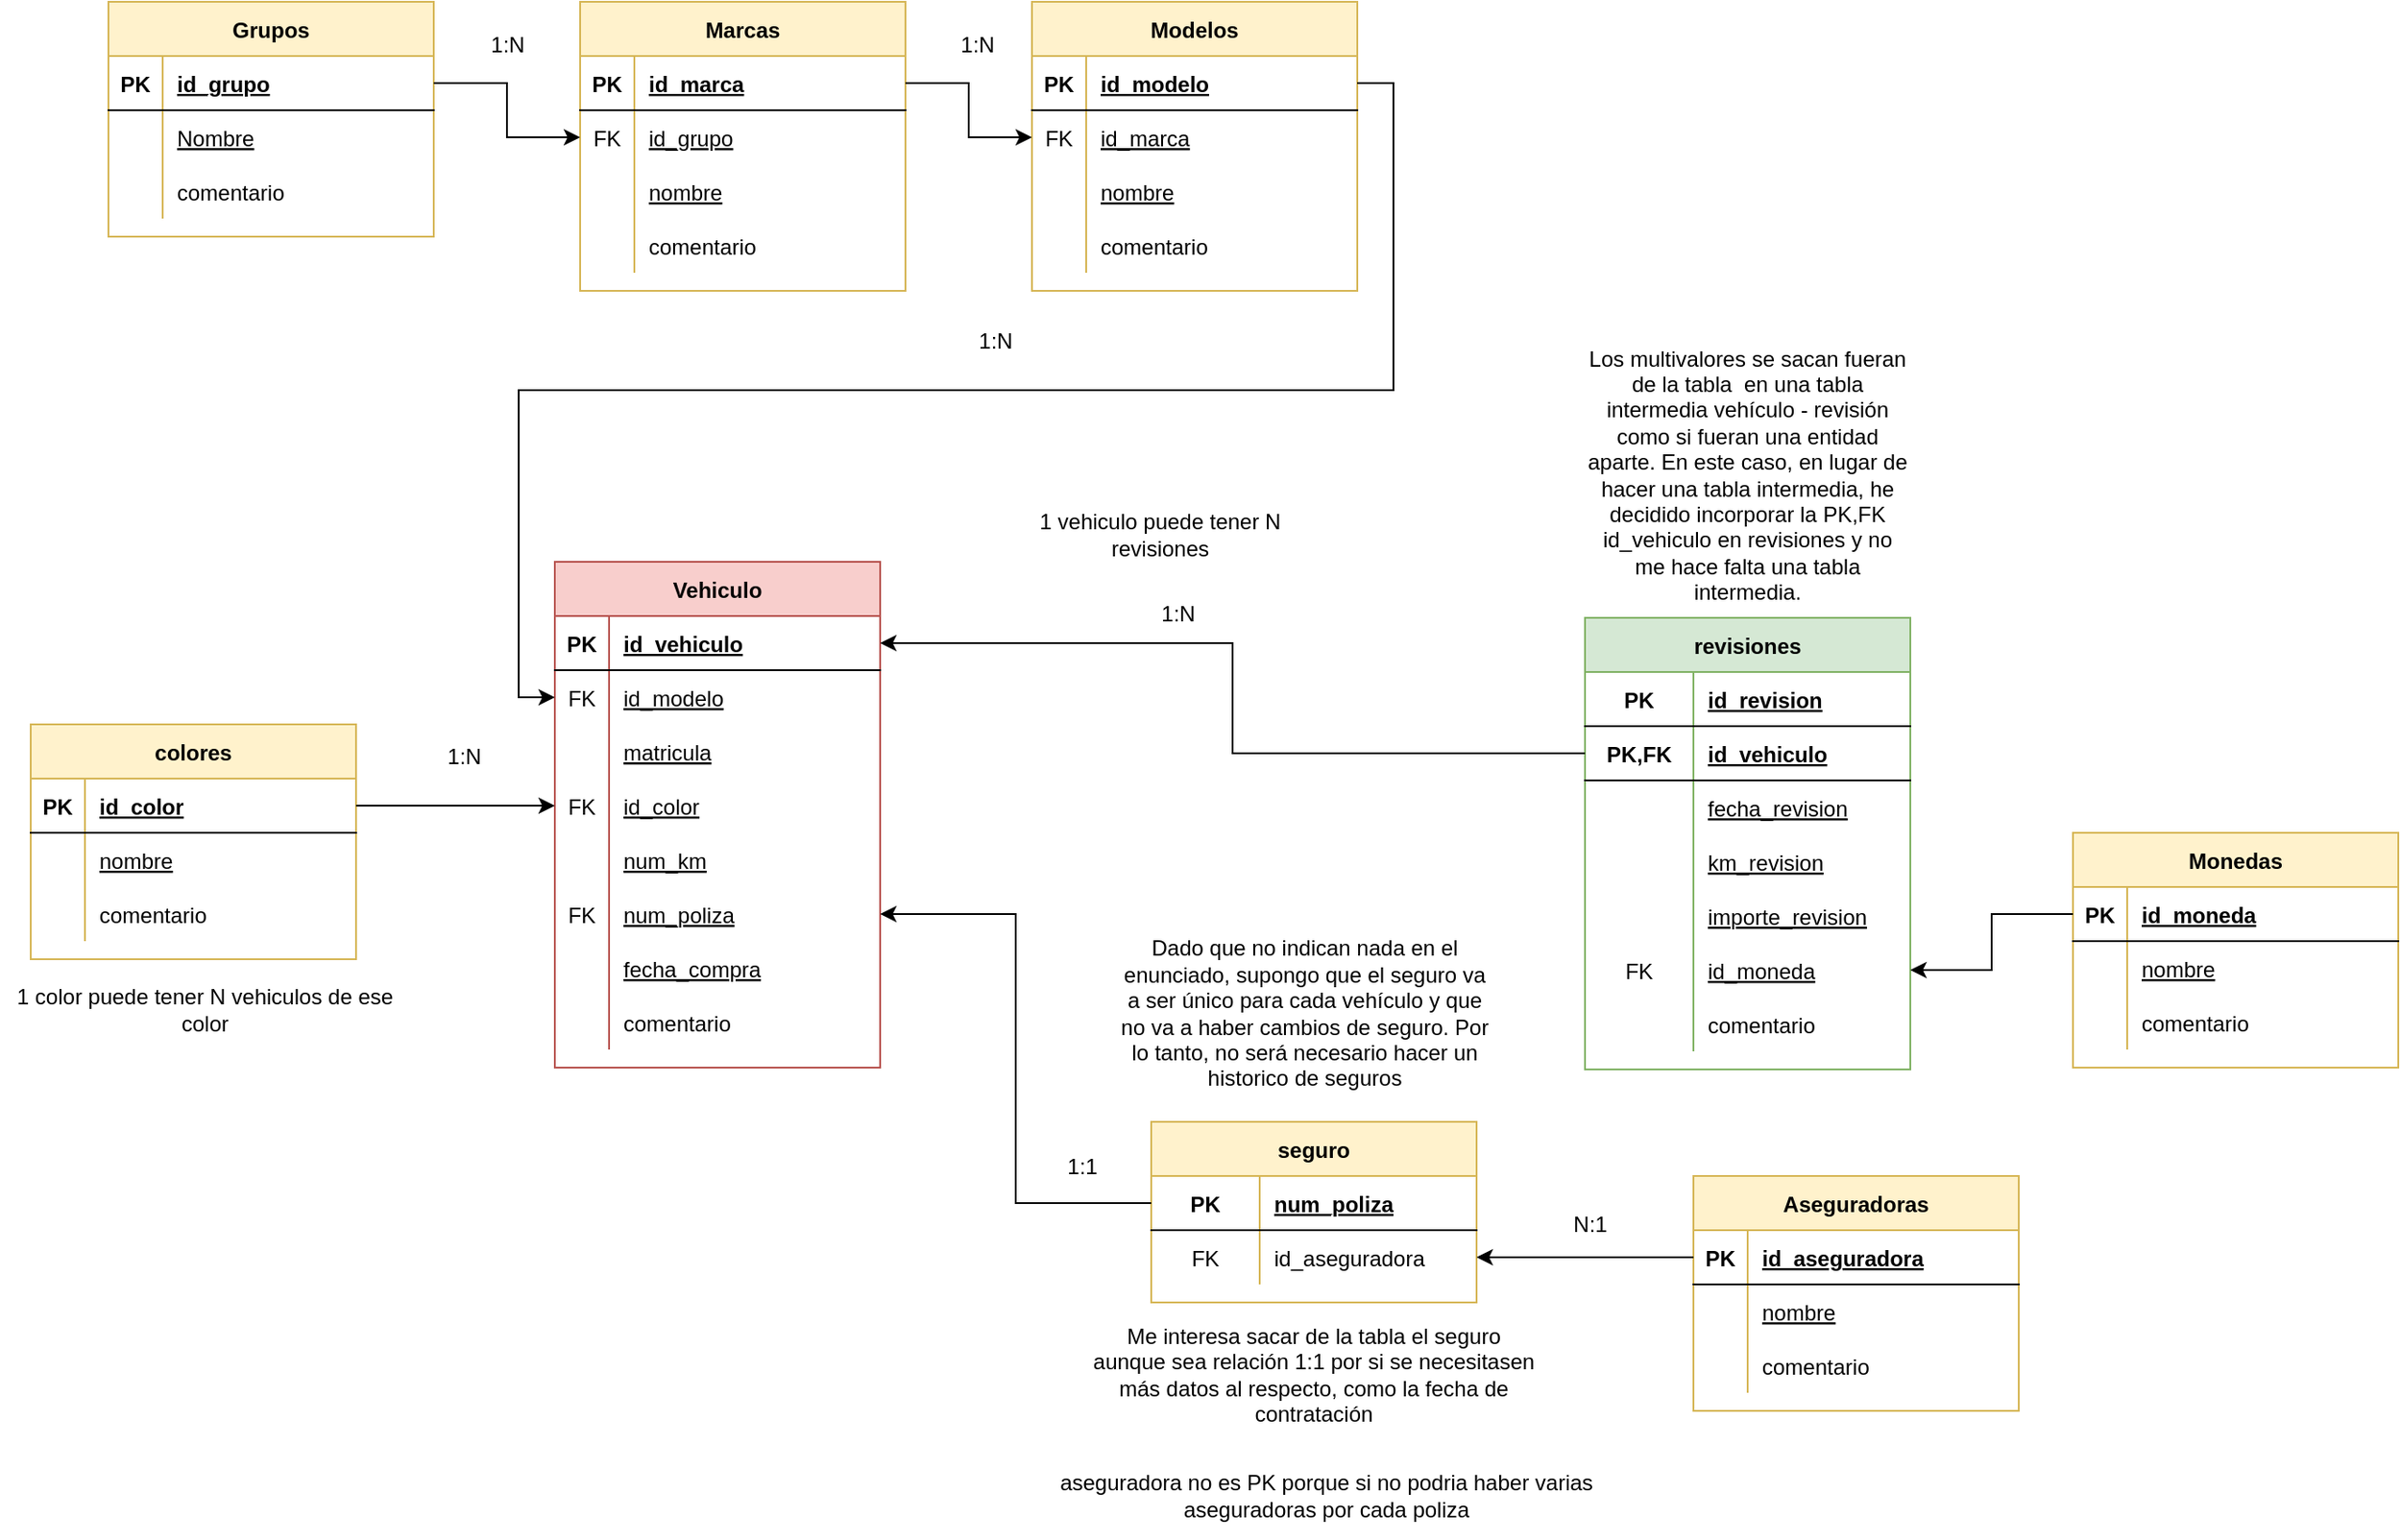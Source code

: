 <mxfile version="20.2.3" type="device"><diagram name="DIAGRAMA E-R" id="2YsVIFqZwtXtBG5p3J0x"><mxGraphModel dx="1673" dy="1018" grid="1" gridSize="10" guides="1" tooltips="1" connect="1" arrows="1" fold="1" page="1" pageScale="1" pageWidth="827" pageHeight="1169" math="0" shadow="0"><root><mxCell id="55W1vBmJ3OFWsyUD33vJ-0"/><mxCell id="55W1vBmJ3OFWsyUD33vJ-1" parent="55W1vBmJ3OFWsyUD33vJ-0"/><mxCell id="55W1vBmJ3OFWsyUD33vJ-2" value="Grupos" style="shape=table;startSize=30;container=1;collapsible=1;childLayout=tableLayout;fixedRows=1;rowLines=0;fontStyle=1;align=center;resizeLast=1;fillColor=#fff2cc;strokeColor=#d6b656;" parent="55W1vBmJ3OFWsyUD33vJ-1" vertex="1"><mxGeometry x="353" y="30" width="180" height="130" as="geometry"/></mxCell><mxCell id="55W1vBmJ3OFWsyUD33vJ-3" value="" style="shape=tableRow;horizontal=0;startSize=0;swimlaneHead=0;swimlaneBody=0;fillColor=none;collapsible=0;dropTarget=0;points=[[0,0.5],[1,0.5]];portConstraint=eastwest;top=0;left=0;right=0;bottom=1;" parent="55W1vBmJ3OFWsyUD33vJ-2" vertex="1"><mxGeometry y="30" width="180" height="30" as="geometry"/></mxCell><mxCell id="55W1vBmJ3OFWsyUD33vJ-4" value="PK" style="shape=partialRectangle;connectable=0;fillColor=none;top=0;left=0;bottom=0;right=0;fontStyle=1;overflow=hidden;" parent="55W1vBmJ3OFWsyUD33vJ-3" vertex="1"><mxGeometry width="30" height="30" as="geometry"><mxRectangle width="30" height="30" as="alternateBounds"/></mxGeometry></mxCell><mxCell id="55W1vBmJ3OFWsyUD33vJ-5" value="id_grupo" style="shape=partialRectangle;connectable=0;fillColor=none;top=0;left=0;bottom=0;right=0;align=left;spacingLeft=6;fontStyle=5;overflow=hidden;" parent="55W1vBmJ3OFWsyUD33vJ-3" vertex="1"><mxGeometry x="30" width="150" height="30" as="geometry"><mxRectangle width="150" height="30" as="alternateBounds"/></mxGeometry></mxCell><mxCell id="55W1vBmJ3OFWsyUD33vJ-6" value="" style="shape=tableRow;horizontal=0;startSize=0;swimlaneHead=0;swimlaneBody=0;fillColor=none;collapsible=0;dropTarget=0;points=[[0,0.5],[1,0.5]];portConstraint=eastwest;top=0;left=0;right=0;bottom=0;" parent="55W1vBmJ3OFWsyUD33vJ-2" vertex="1"><mxGeometry y="60" width="180" height="30" as="geometry"/></mxCell><mxCell id="55W1vBmJ3OFWsyUD33vJ-7" value="" style="shape=partialRectangle;connectable=0;fillColor=none;top=0;left=0;bottom=0;right=0;editable=1;overflow=hidden;" parent="55W1vBmJ3OFWsyUD33vJ-6" vertex="1"><mxGeometry width="30" height="30" as="geometry"><mxRectangle width="30" height="30" as="alternateBounds"/></mxGeometry></mxCell><mxCell id="55W1vBmJ3OFWsyUD33vJ-8" value="Nombre" style="shape=partialRectangle;connectable=0;fillColor=none;top=0;left=0;bottom=0;right=0;align=left;spacingLeft=6;overflow=hidden;fontStyle=4" parent="55W1vBmJ3OFWsyUD33vJ-6" vertex="1"><mxGeometry x="30" width="150" height="30" as="geometry"><mxRectangle width="150" height="30" as="alternateBounds"/></mxGeometry></mxCell><mxCell id="55W1vBmJ3OFWsyUD33vJ-9" value="" style="shape=tableRow;horizontal=0;startSize=0;swimlaneHead=0;swimlaneBody=0;fillColor=none;collapsible=0;dropTarget=0;points=[[0,0.5],[1,0.5]];portConstraint=eastwest;top=0;left=0;right=0;bottom=0;" parent="55W1vBmJ3OFWsyUD33vJ-2" vertex="1"><mxGeometry y="90" width="180" height="30" as="geometry"/></mxCell><mxCell id="55W1vBmJ3OFWsyUD33vJ-10" value="" style="shape=partialRectangle;connectable=0;fillColor=none;top=0;left=0;bottom=0;right=0;editable=1;overflow=hidden;" parent="55W1vBmJ3OFWsyUD33vJ-9" vertex="1"><mxGeometry width="30" height="30" as="geometry"><mxRectangle width="30" height="30" as="alternateBounds"/></mxGeometry></mxCell><mxCell id="55W1vBmJ3OFWsyUD33vJ-11" value="comentario" style="shape=partialRectangle;connectable=0;fillColor=none;top=0;left=0;bottom=0;right=0;align=left;spacingLeft=6;overflow=hidden;" parent="55W1vBmJ3OFWsyUD33vJ-9" vertex="1"><mxGeometry x="30" width="150" height="30" as="geometry"><mxRectangle width="150" height="30" as="alternateBounds"/></mxGeometry></mxCell><mxCell id="55W1vBmJ3OFWsyUD33vJ-13" value="Marcas" style="shape=table;startSize=30;container=1;collapsible=1;childLayout=tableLayout;fixedRows=1;rowLines=0;fontStyle=1;align=center;resizeLast=1;fillColor=#fff2cc;strokeColor=#d6b656;" parent="55W1vBmJ3OFWsyUD33vJ-1" vertex="1"><mxGeometry x="614" y="30" width="180" height="160" as="geometry"/></mxCell><mxCell id="55W1vBmJ3OFWsyUD33vJ-14" value="" style="shape=tableRow;horizontal=0;startSize=0;swimlaneHead=0;swimlaneBody=0;fillColor=none;collapsible=0;dropTarget=0;points=[[0,0.5],[1,0.5]];portConstraint=eastwest;top=0;left=0;right=0;bottom=1;" parent="55W1vBmJ3OFWsyUD33vJ-13" vertex="1"><mxGeometry y="30" width="180" height="30" as="geometry"/></mxCell><mxCell id="55W1vBmJ3OFWsyUD33vJ-15" value="PK" style="shape=partialRectangle;connectable=0;fillColor=none;top=0;left=0;bottom=0;right=0;fontStyle=1;overflow=hidden;" parent="55W1vBmJ3OFWsyUD33vJ-14" vertex="1"><mxGeometry width="30" height="30" as="geometry"><mxRectangle width="30" height="30" as="alternateBounds"/></mxGeometry></mxCell><mxCell id="55W1vBmJ3OFWsyUD33vJ-16" value="id_marca" style="shape=partialRectangle;connectable=0;fillColor=none;top=0;left=0;bottom=0;right=0;align=left;spacingLeft=6;fontStyle=5;overflow=hidden;" parent="55W1vBmJ3OFWsyUD33vJ-14" vertex="1"><mxGeometry x="30" width="150" height="30" as="geometry"><mxRectangle width="150" height="30" as="alternateBounds"/></mxGeometry></mxCell><mxCell id="55W1vBmJ3OFWsyUD33vJ-17" value="" style="shape=tableRow;horizontal=0;startSize=0;swimlaneHead=0;swimlaneBody=0;fillColor=none;collapsible=0;dropTarget=0;points=[[0,0.5],[1,0.5]];portConstraint=eastwest;top=0;left=0;right=0;bottom=0;" parent="55W1vBmJ3OFWsyUD33vJ-13" vertex="1"><mxGeometry y="60" width="180" height="30" as="geometry"/></mxCell><mxCell id="55W1vBmJ3OFWsyUD33vJ-18" value="FK" style="shape=partialRectangle;connectable=0;fillColor=none;top=0;left=0;bottom=0;right=0;editable=1;overflow=hidden;" parent="55W1vBmJ3OFWsyUD33vJ-17" vertex="1"><mxGeometry width="30" height="30" as="geometry"><mxRectangle width="30" height="30" as="alternateBounds"/></mxGeometry></mxCell><mxCell id="55W1vBmJ3OFWsyUD33vJ-19" value="id_grupo" style="shape=partialRectangle;connectable=0;fillColor=none;top=0;left=0;bottom=0;right=0;align=left;spacingLeft=6;overflow=hidden;fontStyle=4" parent="55W1vBmJ3OFWsyUD33vJ-17" vertex="1"><mxGeometry x="30" width="150" height="30" as="geometry"><mxRectangle width="150" height="30" as="alternateBounds"/></mxGeometry></mxCell><mxCell id="55W1vBmJ3OFWsyUD33vJ-20" value="" style="shape=tableRow;horizontal=0;startSize=0;swimlaneHead=0;swimlaneBody=0;fillColor=none;collapsible=0;dropTarget=0;points=[[0,0.5],[1,0.5]];portConstraint=eastwest;top=0;left=0;right=0;bottom=0;" parent="55W1vBmJ3OFWsyUD33vJ-13" vertex="1"><mxGeometry y="90" width="180" height="30" as="geometry"/></mxCell><mxCell id="55W1vBmJ3OFWsyUD33vJ-21" value="" style="shape=partialRectangle;connectable=0;fillColor=none;top=0;left=0;bottom=0;right=0;editable=1;overflow=hidden;" parent="55W1vBmJ3OFWsyUD33vJ-20" vertex="1"><mxGeometry width="30" height="30" as="geometry"><mxRectangle width="30" height="30" as="alternateBounds"/></mxGeometry></mxCell><mxCell id="55W1vBmJ3OFWsyUD33vJ-22" value="nombre" style="shape=partialRectangle;connectable=0;fillColor=none;top=0;left=0;bottom=0;right=0;align=left;spacingLeft=6;overflow=hidden;fontStyle=4" parent="55W1vBmJ3OFWsyUD33vJ-20" vertex="1"><mxGeometry x="30" width="150" height="30" as="geometry"><mxRectangle width="150" height="30" as="alternateBounds"/></mxGeometry></mxCell><mxCell id="55W1vBmJ3OFWsyUD33vJ-23" value="" style="shape=tableRow;horizontal=0;startSize=0;swimlaneHead=0;swimlaneBody=0;fillColor=none;collapsible=0;dropTarget=0;points=[[0,0.5],[1,0.5]];portConstraint=eastwest;top=0;left=0;right=0;bottom=0;" parent="55W1vBmJ3OFWsyUD33vJ-13" vertex="1"><mxGeometry y="120" width="180" height="30" as="geometry"/></mxCell><mxCell id="55W1vBmJ3OFWsyUD33vJ-24" value="" style="shape=partialRectangle;connectable=0;fillColor=none;top=0;left=0;bottom=0;right=0;editable=1;overflow=hidden;" parent="55W1vBmJ3OFWsyUD33vJ-23" vertex="1"><mxGeometry width="30" height="30" as="geometry"><mxRectangle width="30" height="30" as="alternateBounds"/></mxGeometry></mxCell><mxCell id="55W1vBmJ3OFWsyUD33vJ-25" value="comentario" style="shape=partialRectangle;connectable=0;fillColor=none;top=0;left=0;bottom=0;right=0;align=left;spacingLeft=6;overflow=hidden;" parent="55W1vBmJ3OFWsyUD33vJ-23" vertex="1"><mxGeometry x="30" width="150" height="30" as="geometry"><mxRectangle width="150" height="30" as="alternateBounds"/></mxGeometry></mxCell><mxCell id="55W1vBmJ3OFWsyUD33vJ-26" value="Modelos" style="shape=table;startSize=30;container=1;collapsible=1;childLayout=tableLayout;fixedRows=1;rowLines=0;fontStyle=1;align=center;resizeLast=1;fillColor=#fff2cc;strokeColor=#d6b656;" parent="55W1vBmJ3OFWsyUD33vJ-1" vertex="1"><mxGeometry x="864" y="30" width="180" height="160" as="geometry"/></mxCell><mxCell id="55W1vBmJ3OFWsyUD33vJ-27" value="" style="shape=tableRow;horizontal=0;startSize=0;swimlaneHead=0;swimlaneBody=0;fillColor=none;collapsible=0;dropTarget=0;points=[[0,0.5],[1,0.5]];portConstraint=eastwest;top=0;left=0;right=0;bottom=1;" parent="55W1vBmJ3OFWsyUD33vJ-26" vertex="1"><mxGeometry y="30" width="180" height="30" as="geometry"/></mxCell><mxCell id="55W1vBmJ3OFWsyUD33vJ-28" value="PK" style="shape=partialRectangle;connectable=0;fillColor=none;top=0;left=0;bottom=0;right=0;fontStyle=1;overflow=hidden;" parent="55W1vBmJ3OFWsyUD33vJ-27" vertex="1"><mxGeometry width="30" height="30" as="geometry"><mxRectangle width="30" height="30" as="alternateBounds"/></mxGeometry></mxCell><mxCell id="55W1vBmJ3OFWsyUD33vJ-29" value="id_modelo" style="shape=partialRectangle;connectable=0;fillColor=none;top=0;left=0;bottom=0;right=0;align=left;spacingLeft=6;fontStyle=5;overflow=hidden;" parent="55W1vBmJ3OFWsyUD33vJ-27" vertex="1"><mxGeometry x="30" width="150" height="30" as="geometry"><mxRectangle width="150" height="30" as="alternateBounds"/></mxGeometry></mxCell><mxCell id="55W1vBmJ3OFWsyUD33vJ-30" value="" style="shape=tableRow;horizontal=0;startSize=0;swimlaneHead=0;swimlaneBody=0;fillColor=none;collapsible=0;dropTarget=0;points=[[0,0.5],[1,0.5]];portConstraint=eastwest;top=0;left=0;right=0;bottom=0;" parent="55W1vBmJ3OFWsyUD33vJ-26" vertex="1"><mxGeometry y="60" width="180" height="30" as="geometry"/></mxCell><mxCell id="55W1vBmJ3OFWsyUD33vJ-31" value="FK" style="shape=partialRectangle;connectable=0;fillColor=none;top=0;left=0;bottom=0;right=0;editable=1;overflow=hidden;" parent="55W1vBmJ3OFWsyUD33vJ-30" vertex="1"><mxGeometry width="30" height="30" as="geometry"><mxRectangle width="30" height="30" as="alternateBounds"/></mxGeometry></mxCell><mxCell id="55W1vBmJ3OFWsyUD33vJ-32" value="id_marca" style="shape=partialRectangle;connectable=0;fillColor=none;top=0;left=0;bottom=0;right=0;align=left;spacingLeft=6;overflow=hidden;fontStyle=4" parent="55W1vBmJ3OFWsyUD33vJ-30" vertex="1"><mxGeometry x="30" width="150" height="30" as="geometry"><mxRectangle width="150" height="30" as="alternateBounds"/></mxGeometry></mxCell><mxCell id="55W1vBmJ3OFWsyUD33vJ-33" value="" style="shape=tableRow;horizontal=0;startSize=0;swimlaneHead=0;swimlaneBody=0;fillColor=none;collapsible=0;dropTarget=0;points=[[0,0.5],[1,0.5]];portConstraint=eastwest;top=0;left=0;right=0;bottom=0;" parent="55W1vBmJ3OFWsyUD33vJ-26" vertex="1"><mxGeometry y="90" width="180" height="30" as="geometry"/></mxCell><mxCell id="55W1vBmJ3OFWsyUD33vJ-34" value="" style="shape=partialRectangle;connectable=0;fillColor=none;top=0;left=0;bottom=0;right=0;editable=1;overflow=hidden;" parent="55W1vBmJ3OFWsyUD33vJ-33" vertex="1"><mxGeometry width="30" height="30" as="geometry"><mxRectangle width="30" height="30" as="alternateBounds"/></mxGeometry></mxCell><mxCell id="55W1vBmJ3OFWsyUD33vJ-35" value="nombre" style="shape=partialRectangle;connectable=0;fillColor=none;top=0;left=0;bottom=0;right=0;align=left;spacingLeft=6;overflow=hidden;fontStyle=4" parent="55W1vBmJ3OFWsyUD33vJ-33" vertex="1"><mxGeometry x="30" width="150" height="30" as="geometry"><mxRectangle width="150" height="30" as="alternateBounds"/></mxGeometry></mxCell><mxCell id="55W1vBmJ3OFWsyUD33vJ-36" value="" style="shape=tableRow;horizontal=0;startSize=0;swimlaneHead=0;swimlaneBody=0;fillColor=none;collapsible=0;dropTarget=0;points=[[0,0.5],[1,0.5]];portConstraint=eastwest;top=0;left=0;right=0;bottom=0;" parent="55W1vBmJ3OFWsyUD33vJ-26" vertex="1"><mxGeometry y="120" width="180" height="30" as="geometry"/></mxCell><mxCell id="55W1vBmJ3OFWsyUD33vJ-37" value="" style="shape=partialRectangle;connectable=0;fillColor=none;top=0;left=0;bottom=0;right=0;editable=1;overflow=hidden;" parent="55W1vBmJ3OFWsyUD33vJ-36" vertex="1"><mxGeometry width="30" height="30" as="geometry"><mxRectangle width="30" height="30" as="alternateBounds"/></mxGeometry></mxCell><mxCell id="55W1vBmJ3OFWsyUD33vJ-38" value="comentario" style="shape=partialRectangle;connectable=0;fillColor=none;top=0;left=0;bottom=0;right=0;align=left;spacingLeft=6;overflow=hidden;" parent="55W1vBmJ3OFWsyUD33vJ-36" vertex="1"><mxGeometry x="30" width="150" height="30" as="geometry"><mxRectangle width="150" height="30" as="alternateBounds"/></mxGeometry></mxCell><mxCell id="55W1vBmJ3OFWsyUD33vJ-40" value="Vehiculo" style="shape=table;startSize=30;container=1;collapsible=1;childLayout=tableLayout;fixedRows=1;rowLines=0;fontStyle=1;align=center;resizeLast=1;fillColor=#f8cecc;strokeColor=#b85450;" parent="55W1vBmJ3OFWsyUD33vJ-1" vertex="1"><mxGeometry x="600" y="340" width="180" height="280" as="geometry"/></mxCell><mxCell id="55W1vBmJ3OFWsyUD33vJ-41" value="" style="shape=tableRow;horizontal=0;startSize=0;swimlaneHead=0;swimlaneBody=0;fillColor=none;collapsible=0;dropTarget=0;points=[[0,0.5],[1,0.5]];portConstraint=eastwest;top=0;left=0;right=0;bottom=1;" parent="55W1vBmJ3OFWsyUD33vJ-40" vertex="1"><mxGeometry y="30" width="180" height="30" as="geometry"/></mxCell><mxCell id="55W1vBmJ3OFWsyUD33vJ-42" value="PK" style="shape=partialRectangle;connectable=0;fillColor=none;top=0;left=0;bottom=0;right=0;fontStyle=1;overflow=hidden;" parent="55W1vBmJ3OFWsyUD33vJ-41" vertex="1"><mxGeometry width="30" height="30" as="geometry"><mxRectangle width="30" height="30" as="alternateBounds"/></mxGeometry></mxCell><mxCell id="55W1vBmJ3OFWsyUD33vJ-43" value="id_vehiculo" style="shape=partialRectangle;connectable=0;fillColor=none;top=0;left=0;bottom=0;right=0;align=left;spacingLeft=6;fontStyle=5;overflow=hidden;" parent="55W1vBmJ3OFWsyUD33vJ-41" vertex="1"><mxGeometry x="30" width="150" height="30" as="geometry"><mxRectangle width="150" height="30" as="alternateBounds"/></mxGeometry></mxCell><mxCell id="55W1vBmJ3OFWsyUD33vJ-44" value="" style="shape=tableRow;horizontal=0;startSize=0;swimlaneHead=0;swimlaneBody=0;fillColor=none;collapsible=0;dropTarget=0;points=[[0,0.5],[1,0.5]];portConstraint=eastwest;top=0;left=0;right=0;bottom=0;" parent="55W1vBmJ3OFWsyUD33vJ-40" vertex="1"><mxGeometry y="60" width="180" height="30" as="geometry"/></mxCell><mxCell id="55W1vBmJ3OFWsyUD33vJ-45" value="FK" style="shape=partialRectangle;connectable=0;fillColor=none;top=0;left=0;bottom=0;right=0;editable=1;overflow=hidden;" parent="55W1vBmJ3OFWsyUD33vJ-44" vertex="1"><mxGeometry width="30" height="30" as="geometry"><mxRectangle width="30" height="30" as="alternateBounds"/></mxGeometry></mxCell><mxCell id="55W1vBmJ3OFWsyUD33vJ-46" value="id_modelo" style="shape=partialRectangle;connectable=0;fillColor=none;top=0;left=0;bottom=0;right=0;align=left;spacingLeft=6;overflow=hidden;fontStyle=4" parent="55W1vBmJ3OFWsyUD33vJ-44" vertex="1"><mxGeometry x="30" width="150" height="30" as="geometry"><mxRectangle width="150" height="30" as="alternateBounds"/></mxGeometry></mxCell><mxCell id="55W1vBmJ3OFWsyUD33vJ-47" value="" style="shape=tableRow;horizontal=0;startSize=0;swimlaneHead=0;swimlaneBody=0;fillColor=none;collapsible=0;dropTarget=0;points=[[0,0.5],[1,0.5]];portConstraint=eastwest;top=0;left=0;right=0;bottom=0;" parent="55W1vBmJ3OFWsyUD33vJ-40" vertex="1"><mxGeometry y="90" width="180" height="30" as="geometry"/></mxCell><mxCell id="55W1vBmJ3OFWsyUD33vJ-48" value="" style="shape=partialRectangle;connectable=0;fillColor=none;top=0;left=0;bottom=0;right=0;editable=1;overflow=hidden;" parent="55W1vBmJ3OFWsyUD33vJ-47" vertex="1"><mxGeometry width="30" height="30" as="geometry"><mxRectangle width="30" height="30" as="alternateBounds"/></mxGeometry></mxCell><mxCell id="55W1vBmJ3OFWsyUD33vJ-49" value="matricula" style="shape=partialRectangle;connectable=0;fillColor=none;top=0;left=0;bottom=0;right=0;align=left;spacingLeft=6;overflow=hidden;fontStyle=4" parent="55W1vBmJ3OFWsyUD33vJ-47" vertex="1"><mxGeometry x="30" width="150" height="30" as="geometry"><mxRectangle width="150" height="30" as="alternateBounds"/></mxGeometry></mxCell><mxCell id="55W1vBmJ3OFWsyUD33vJ-50" value="" style="shape=tableRow;horizontal=0;startSize=0;swimlaneHead=0;swimlaneBody=0;fillColor=none;collapsible=0;dropTarget=0;points=[[0,0.5],[1,0.5]];portConstraint=eastwest;top=0;left=0;right=0;bottom=0;" parent="55W1vBmJ3OFWsyUD33vJ-40" vertex="1"><mxGeometry y="120" width="180" height="30" as="geometry"/></mxCell><mxCell id="55W1vBmJ3OFWsyUD33vJ-51" value="FK" style="shape=partialRectangle;connectable=0;fillColor=none;top=0;left=0;bottom=0;right=0;editable=1;overflow=hidden;" parent="55W1vBmJ3OFWsyUD33vJ-50" vertex="1"><mxGeometry width="30" height="30" as="geometry"><mxRectangle width="30" height="30" as="alternateBounds"/></mxGeometry></mxCell><mxCell id="55W1vBmJ3OFWsyUD33vJ-52" value="id_color" style="shape=partialRectangle;connectable=0;fillColor=none;top=0;left=0;bottom=0;right=0;align=left;spacingLeft=6;overflow=hidden;fontStyle=4" parent="55W1vBmJ3OFWsyUD33vJ-50" vertex="1"><mxGeometry x="30" width="150" height="30" as="geometry"><mxRectangle width="150" height="30" as="alternateBounds"/></mxGeometry></mxCell><mxCell id="55W1vBmJ3OFWsyUD33vJ-53" value="" style="shape=tableRow;horizontal=0;startSize=0;swimlaneHead=0;swimlaneBody=0;fillColor=none;collapsible=0;dropTarget=0;points=[[0,0.5],[1,0.5]];portConstraint=eastwest;top=0;left=0;right=0;bottom=0;" parent="55W1vBmJ3OFWsyUD33vJ-40" vertex="1"><mxGeometry y="150" width="180" height="30" as="geometry"/></mxCell><mxCell id="55W1vBmJ3OFWsyUD33vJ-54" value="" style="shape=partialRectangle;connectable=0;fillColor=none;top=0;left=0;bottom=0;right=0;editable=1;overflow=hidden;" parent="55W1vBmJ3OFWsyUD33vJ-53" vertex="1"><mxGeometry width="30" height="30" as="geometry"><mxRectangle width="30" height="30" as="alternateBounds"/></mxGeometry></mxCell><mxCell id="55W1vBmJ3OFWsyUD33vJ-55" value="num_km" style="shape=partialRectangle;connectable=0;fillColor=none;top=0;left=0;bottom=0;right=0;align=left;spacingLeft=6;overflow=hidden;fontStyle=4" parent="55W1vBmJ3OFWsyUD33vJ-53" vertex="1"><mxGeometry x="30" width="150" height="30" as="geometry"><mxRectangle width="150" height="30" as="alternateBounds"/></mxGeometry></mxCell><mxCell id="55W1vBmJ3OFWsyUD33vJ-56" value="" style="shape=tableRow;horizontal=0;startSize=0;swimlaneHead=0;swimlaneBody=0;fillColor=none;collapsible=0;dropTarget=0;points=[[0,0.5],[1,0.5]];portConstraint=eastwest;top=0;left=0;right=0;bottom=0;" parent="55W1vBmJ3OFWsyUD33vJ-40" vertex="1"><mxGeometry y="180" width="180" height="30" as="geometry"/></mxCell><mxCell id="55W1vBmJ3OFWsyUD33vJ-57" value="FK" style="shape=partialRectangle;connectable=0;fillColor=none;top=0;left=0;bottom=0;right=0;editable=1;overflow=hidden;" parent="55W1vBmJ3OFWsyUD33vJ-56" vertex="1"><mxGeometry width="30" height="30" as="geometry"><mxRectangle width="30" height="30" as="alternateBounds"/></mxGeometry></mxCell><mxCell id="55W1vBmJ3OFWsyUD33vJ-58" value="num_poliza" style="shape=partialRectangle;connectable=0;fillColor=none;top=0;left=0;bottom=0;right=0;align=left;spacingLeft=6;overflow=hidden;fontStyle=4" parent="55W1vBmJ3OFWsyUD33vJ-56" vertex="1"><mxGeometry x="30" width="150" height="30" as="geometry"><mxRectangle width="150" height="30" as="alternateBounds"/></mxGeometry></mxCell><mxCell id="55W1vBmJ3OFWsyUD33vJ-59" value="" style="shape=tableRow;horizontal=0;startSize=0;swimlaneHead=0;swimlaneBody=0;fillColor=none;collapsible=0;dropTarget=0;points=[[0,0.5],[1,0.5]];portConstraint=eastwest;top=0;left=0;right=0;bottom=0;" parent="55W1vBmJ3OFWsyUD33vJ-40" vertex="1"><mxGeometry y="210" width="180" height="30" as="geometry"/></mxCell><mxCell id="55W1vBmJ3OFWsyUD33vJ-60" value="" style="shape=partialRectangle;connectable=0;fillColor=none;top=0;left=0;bottom=0;right=0;editable=1;overflow=hidden;" parent="55W1vBmJ3OFWsyUD33vJ-59" vertex="1"><mxGeometry width="30" height="30" as="geometry"><mxRectangle width="30" height="30" as="alternateBounds"/></mxGeometry></mxCell><mxCell id="55W1vBmJ3OFWsyUD33vJ-61" value="fecha_compra" style="shape=partialRectangle;connectable=0;fillColor=none;top=0;left=0;bottom=0;right=0;align=left;spacingLeft=6;overflow=hidden;fontStyle=4" parent="55W1vBmJ3OFWsyUD33vJ-59" vertex="1"><mxGeometry x="30" width="150" height="30" as="geometry"><mxRectangle width="150" height="30" as="alternateBounds"/></mxGeometry></mxCell><mxCell id="55W1vBmJ3OFWsyUD33vJ-62" value="" style="shape=tableRow;horizontal=0;startSize=0;swimlaneHead=0;swimlaneBody=0;fillColor=none;collapsible=0;dropTarget=0;points=[[0,0.5],[1,0.5]];portConstraint=eastwest;top=0;left=0;right=0;bottom=0;" parent="55W1vBmJ3OFWsyUD33vJ-40" vertex="1"><mxGeometry y="240" width="180" height="30" as="geometry"/></mxCell><mxCell id="55W1vBmJ3OFWsyUD33vJ-63" value="" style="shape=partialRectangle;connectable=0;fillColor=none;top=0;left=0;bottom=0;right=0;editable=1;overflow=hidden;" parent="55W1vBmJ3OFWsyUD33vJ-62" vertex="1"><mxGeometry width="30" height="30" as="geometry"><mxRectangle width="30" height="30" as="alternateBounds"/></mxGeometry></mxCell><mxCell id="55W1vBmJ3OFWsyUD33vJ-64" value="comentario" style="shape=partialRectangle;connectable=0;fillColor=none;top=0;left=0;bottom=0;right=0;align=left;spacingLeft=6;overflow=hidden;fontStyle=0" parent="55W1vBmJ3OFWsyUD33vJ-62" vertex="1"><mxGeometry x="30" width="150" height="30" as="geometry"><mxRectangle width="150" height="30" as="alternateBounds"/></mxGeometry></mxCell><mxCell id="55W1vBmJ3OFWsyUD33vJ-66" value="colores" style="shape=table;startSize=30;container=1;collapsible=1;childLayout=tableLayout;fixedRows=1;rowLines=0;fontStyle=1;align=center;resizeLast=1;fillColor=#fff2cc;strokeColor=#d6b656;" parent="55W1vBmJ3OFWsyUD33vJ-1" vertex="1"><mxGeometry x="310" y="430" width="180" height="130" as="geometry"/></mxCell><mxCell id="55W1vBmJ3OFWsyUD33vJ-67" value="" style="shape=tableRow;horizontal=0;startSize=0;swimlaneHead=0;swimlaneBody=0;fillColor=none;collapsible=0;dropTarget=0;points=[[0,0.5],[1,0.5]];portConstraint=eastwest;top=0;left=0;right=0;bottom=1;" parent="55W1vBmJ3OFWsyUD33vJ-66" vertex="1"><mxGeometry y="30" width="180" height="30" as="geometry"/></mxCell><mxCell id="55W1vBmJ3OFWsyUD33vJ-68" value="PK" style="shape=partialRectangle;connectable=0;fillColor=none;top=0;left=0;bottom=0;right=0;fontStyle=1;overflow=hidden;" parent="55W1vBmJ3OFWsyUD33vJ-67" vertex="1"><mxGeometry width="30" height="30" as="geometry"><mxRectangle width="30" height="30" as="alternateBounds"/></mxGeometry></mxCell><mxCell id="55W1vBmJ3OFWsyUD33vJ-69" value="id_color" style="shape=partialRectangle;connectable=0;fillColor=none;top=0;left=0;bottom=0;right=0;align=left;spacingLeft=6;fontStyle=5;overflow=hidden;" parent="55W1vBmJ3OFWsyUD33vJ-67" vertex="1"><mxGeometry x="30" width="150" height="30" as="geometry"><mxRectangle width="150" height="30" as="alternateBounds"/></mxGeometry></mxCell><mxCell id="55W1vBmJ3OFWsyUD33vJ-70" value="" style="shape=tableRow;horizontal=0;startSize=0;swimlaneHead=0;swimlaneBody=0;fillColor=none;collapsible=0;dropTarget=0;points=[[0,0.5],[1,0.5]];portConstraint=eastwest;top=0;left=0;right=0;bottom=0;fontStyle=4" parent="55W1vBmJ3OFWsyUD33vJ-66" vertex="1"><mxGeometry y="60" width="180" height="30" as="geometry"/></mxCell><mxCell id="55W1vBmJ3OFWsyUD33vJ-71" value="" style="shape=partialRectangle;connectable=0;fillColor=none;top=0;left=0;bottom=0;right=0;editable=1;overflow=hidden;" parent="55W1vBmJ3OFWsyUD33vJ-70" vertex="1"><mxGeometry width="30" height="30" as="geometry"><mxRectangle width="30" height="30" as="alternateBounds"/></mxGeometry></mxCell><mxCell id="55W1vBmJ3OFWsyUD33vJ-72" value="nombre" style="shape=partialRectangle;connectable=0;fillColor=none;top=0;left=0;bottom=0;right=0;align=left;spacingLeft=6;overflow=hidden;fontStyle=4" parent="55W1vBmJ3OFWsyUD33vJ-70" vertex="1"><mxGeometry x="30" width="150" height="30" as="geometry"><mxRectangle width="150" height="30" as="alternateBounds"/></mxGeometry></mxCell><mxCell id="55W1vBmJ3OFWsyUD33vJ-73" value="" style="shape=tableRow;horizontal=0;startSize=0;swimlaneHead=0;swimlaneBody=0;fillColor=none;collapsible=0;dropTarget=0;points=[[0,0.5],[1,0.5]];portConstraint=eastwest;top=0;left=0;right=0;bottom=0;" parent="55W1vBmJ3OFWsyUD33vJ-66" vertex="1"><mxGeometry y="90" width="180" height="30" as="geometry"/></mxCell><mxCell id="55W1vBmJ3OFWsyUD33vJ-74" value="" style="shape=partialRectangle;connectable=0;fillColor=none;top=0;left=0;bottom=0;right=0;editable=1;overflow=hidden;" parent="55W1vBmJ3OFWsyUD33vJ-73" vertex="1"><mxGeometry width="30" height="30" as="geometry"><mxRectangle width="30" height="30" as="alternateBounds"/></mxGeometry></mxCell><mxCell id="55W1vBmJ3OFWsyUD33vJ-75" value="comentario" style="shape=partialRectangle;connectable=0;fillColor=none;top=0;left=0;bottom=0;right=0;align=left;spacingLeft=6;overflow=hidden;" parent="55W1vBmJ3OFWsyUD33vJ-73" vertex="1"><mxGeometry x="30" width="150" height="30" as="geometry"><mxRectangle width="150" height="30" as="alternateBounds"/></mxGeometry></mxCell><mxCell id="55W1vBmJ3OFWsyUD33vJ-76" value="Aseguradoras" style="shape=table;startSize=30;container=1;collapsible=1;childLayout=tableLayout;fixedRows=1;rowLines=0;fontStyle=1;align=center;resizeLast=1;fillColor=#fff2cc;strokeColor=#d6b656;" parent="55W1vBmJ3OFWsyUD33vJ-1" vertex="1"><mxGeometry x="1230" y="680" width="180" height="130" as="geometry"/></mxCell><mxCell id="55W1vBmJ3OFWsyUD33vJ-77" value="" style="shape=tableRow;horizontal=0;startSize=0;swimlaneHead=0;swimlaneBody=0;fillColor=none;collapsible=0;dropTarget=0;points=[[0,0.5],[1,0.5]];portConstraint=eastwest;top=0;left=0;right=0;bottom=1;" parent="55W1vBmJ3OFWsyUD33vJ-76" vertex="1"><mxGeometry y="30" width="180" height="30" as="geometry"/></mxCell><mxCell id="55W1vBmJ3OFWsyUD33vJ-78" value="PK" style="shape=partialRectangle;connectable=0;fillColor=none;top=0;left=0;bottom=0;right=0;fontStyle=1;overflow=hidden;" parent="55W1vBmJ3OFWsyUD33vJ-77" vertex="1"><mxGeometry width="30" height="30" as="geometry"><mxRectangle width="30" height="30" as="alternateBounds"/></mxGeometry></mxCell><mxCell id="55W1vBmJ3OFWsyUD33vJ-79" value="id_aseguradora" style="shape=partialRectangle;connectable=0;fillColor=none;top=0;left=0;bottom=0;right=0;align=left;spacingLeft=6;fontStyle=5;overflow=hidden;" parent="55W1vBmJ3OFWsyUD33vJ-77" vertex="1"><mxGeometry x="30" width="150" height="30" as="geometry"><mxRectangle width="150" height="30" as="alternateBounds"/></mxGeometry></mxCell><mxCell id="55W1vBmJ3OFWsyUD33vJ-80" value="" style="shape=tableRow;horizontal=0;startSize=0;swimlaneHead=0;swimlaneBody=0;fillColor=none;collapsible=0;dropTarget=0;points=[[0,0.5],[1,0.5]];portConstraint=eastwest;top=0;left=0;right=0;bottom=0;" parent="55W1vBmJ3OFWsyUD33vJ-76" vertex="1"><mxGeometry y="60" width="180" height="30" as="geometry"/></mxCell><mxCell id="55W1vBmJ3OFWsyUD33vJ-81" value="" style="shape=partialRectangle;connectable=0;fillColor=none;top=0;left=0;bottom=0;right=0;editable=1;overflow=hidden;" parent="55W1vBmJ3OFWsyUD33vJ-80" vertex="1"><mxGeometry width="30" height="30" as="geometry"><mxRectangle width="30" height="30" as="alternateBounds"/></mxGeometry></mxCell><mxCell id="55W1vBmJ3OFWsyUD33vJ-82" value="nombre" style="shape=partialRectangle;connectable=0;fillColor=none;top=0;left=0;bottom=0;right=0;align=left;spacingLeft=6;overflow=hidden;fontStyle=4" parent="55W1vBmJ3OFWsyUD33vJ-80" vertex="1"><mxGeometry x="30" width="150" height="30" as="geometry"><mxRectangle width="150" height="30" as="alternateBounds"/></mxGeometry></mxCell><mxCell id="55W1vBmJ3OFWsyUD33vJ-83" value="" style="shape=tableRow;horizontal=0;startSize=0;swimlaneHead=0;swimlaneBody=0;fillColor=none;collapsible=0;dropTarget=0;points=[[0,0.5],[1,0.5]];portConstraint=eastwest;top=0;left=0;right=0;bottom=0;" parent="55W1vBmJ3OFWsyUD33vJ-76" vertex="1"><mxGeometry y="90" width="180" height="30" as="geometry"/></mxCell><mxCell id="55W1vBmJ3OFWsyUD33vJ-84" value="" style="shape=partialRectangle;connectable=0;fillColor=none;top=0;left=0;bottom=0;right=0;editable=1;overflow=hidden;" parent="55W1vBmJ3OFWsyUD33vJ-83" vertex="1"><mxGeometry width="30" height="30" as="geometry"><mxRectangle width="30" height="30" as="alternateBounds"/></mxGeometry></mxCell><mxCell id="55W1vBmJ3OFWsyUD33vJ-85" value="comentario" style="shape=partialRectangle;connectable=0;fillColor=none;top=0;left=0;bottom=0;right=0;align=left;spacingLeft=6;overflow=hidden;" parent="55W1vBmJ3OFWsyUD33vJ-83" vertex="1"><mxGeometry x="30" width="150" height="30" as="geometry"><mxRectangle width="150" height="30" as="alternateBounds"/></mxGeometry></mxCell><mxCell id="55W1vBmJ3OFWsyUD33vJ-86" value="revisiones" style="shape=table;startSize=30;container=1;collapsible=1;childLayout=tableLayout;fixedRows=1;rowLines=0;fontStyle=1;align=center;resizeLast=1;fillColor=#d5e8d4;strokeColor=#82b366;" parent="55W1vBmJ3OFWsyUD33vJ-1" vertex="1"><mxGeometry x="1170" y="371" width="180" height="250" as="geometry"/></mxCell><mxCell id="55W1vBmJ3OFWsyUD33vJ-87" value="" style="shape=tableRow;horizontal=0;startSize=0;swimlaneHead=0;swimlaneBody=0;fillColor=none;collapsible=0;dropTarget=0;points=[[0,0.5],[1,0.5]];portConstraint=eastwest;top=0;left=0;right=0;bottom=1;" parent="55W1vBmJ3OFWsyUD33vJ-86" vertex="1"><mxGeometry y="30" width="180" height="30" as="geometry"/></mxCell><mxCell id="55W1vBmJ3OFWsyUD33vJ-88" value="PK" style="shape=partialRectangle;connectable=0;fillColor=none;top=0;left=0;bottom=0;right=0;fontStyle=1;overflow=hidden;" parent="55W1vBmJ3OFWsyUD33vJ-87" vertex="1"><mxGeometry width="60" height="30" as="geometry"><mxRectangle width="60" height="30" as="alternateBounds"/></mxGeometry></mxCell><mxCell id="55W1vBmJ3OFWsyUD33vJ-89" value="id_revision" style="shape=partialRectangle;connectable=0;fillColor=none;top=0;left=0;bottom=0;right=0;align=left;spacingLeft=6;fontStyle=5;overflow=hidden;" parent="55W1vBmJ3OFWsyUD33vJ-87" vertex="1"><mxGeometry x="60" width="120" height="30" as="geometry"><mxRectangle width="120" height="30" as="alternateBounds"/></mxGeometry></mxCell><mxCell id="55W1vBmJ3OFWsyUD33vJ-90" value="" style="shape=tableRow;horizontal=0;startSize=0;swimlaneHead=0;swimlaneBody=0;fillColor=none;collapsible=0;dropTarget=0;points=[[0,0.5],[1,0.5]];portConstraint=eastwest;top=0;left=0;right=0;bottom=1;" parent="55W1vBmJ3OFWsyUD33vJ-86" vertex="1"><mxGeometry y="60" width="180" height="30" as="geometry"/></mxCell><mxCell id="55W1vBmJ3OFWsyUD33vJ-91" value="PK,FK" style="shape=partialRectangle;connectable=0;fillColor=none;top=0;left=0;bottom=0;right=0;fontStyle=1;overflow=hidden;" parent="55W1vBmJ3OFWsyUD33vJ-90" vertex="1"><mxGeometry width="60" height="30" as="geometry"><mxRectangle width="60" height="30" as="alternateBounds"/></mxGeometry></mxCell><mxCell id="55W1vBmJ3OFWsyUD33vJ-92" value="id_vehiculo" style="shape=partialRectangle;connectable=0;fillColor=none;top=0;left=0;bottom=0;right=0;align=left;spacingLeft=6;fontStyle=5;overflow=hidden;" parent="55W1vBmJ3OFWsyUD33vJ-90" vertex="1"><mxGeometry x="60" width="120" height="30" as="geometry"><mxRectangle width="120" height="30" as="alternateBounds"/></mxGeometry></mxCell><mxCell id="55W1vBmJ3OFWsyUD33vJ-93" value="" style="shape=tableRow;horizontal=0;startSize=0;swimlaneHead=0;swimlaneBody=0;fillColor=none;collapsible=0;dropTarget=0;points=[[0,0.5],[1,0.5]];portConstraint=eastwest;top=0;left=0;right=0;bottom=0;" parent="55W1vBmJ3OFWsyUD33vJ-86" vertex="1"><mxGeometry y="90" width="180" height="30" as="geometry"/></mxCell><mxCell id="55W1vBmJ3OFWsyUD33vJ-94" value="" style="shape=partialRectangle;connectable=0;fillColor=none;top=0;left=0;bottom=0;right=0;editable=1;overflow=hidden;" parent="55W1vBmJ3OFWsyUD33vJ-93" vertex="1"><mxGeometry width="60" height="30" as="geometry"><mxRectangle width="60" height="30" as="alternateBounds"/></mxGeometry></mxCell><mxCell id="55W1vBmJ3OFWsyUD33vJ-95" value="fecha_revision" style="shape=partialRectangle;connectable=0;fillColor=none;top=0;left=0;bottom=0;right=0;align=left;spacingLeft=6;overflow=hidden;fontStyle=4" parent="55W1vBmJ3OFWsyUD33vJ-93" vertex="1"><mxGeometry x="60" width="120" height="30" as="geometry"><mxRectangle width="120" height="30" as="alternateBounds"/></mxGeometry></mxCell><mxCell id="55W1vBmJ3OFWsyUD33vJ-96" value="" style="shape=tableRow;horizontal=0;startSize=0;swimlaneHead=0;swimlaneBody=0;fillColor=none;collapsible=0;dropTarget=0;points=[[0,0.5],[1,0.5]];portConstraint=eastwest;top=0;left=0;right=0;bottom=0;" parent="55W1vBmJ3OFWsyUD33vJ-86" vertex="1"><mxGeometry y="120" width="180" height="30" as="geometry"/></mxCell><mxCell id="55W1vBmJ3OFWsyUD33vJ-97" value="" style="shape=partialRectangle;connectable=0;fillColor=none;top=0;left=0;bottom=0;right=0;editable=1;overflow=hidden;" parent="55W1vBmJ3OFWsyUD33vJ-96" vertex="1"><mxGeometry width="60" height="30" as="geometry"><mxRectangle width="60" height="30" as="alternateBounds"/></mxGeometry></mxCell><mxCell id="55W1vBmJ3OFWsyUD33vJ-98" value="km_revision" style="shape=partialRectangle;connectable=0;fillColor=none;top=0;left=0;bottom=0;right=0;align=left;spacingLeft=6;overflow=hidden;fontStyle=4" parent="55W1vBmJ3OFWsyUD33vJ-96" vertex="1"><mxGeometry x="60" width="120" height="30" as="geometry"><mxRectangle width="120" height="30" as="alternateBounds"/></mxGeometry></mxCell><mxCell id="55W1vBmJ3OFWsyUD33vJ-99" value="" style="shape=tableRow;horizontal=0;startSize=0;swimlaneHead=0;swimlaneBody=0;fillColor=none;collapsible=0;dropTarget=0;points=[[0,0.5],[1,0.5]];portConstraint=eastwest;top=0;left=0;right=0;bottom=0;" parent="55W1vBmJ3OFWsyUD33vJ-86" vertex="1"><mxGeometry y="150" width="180" height="30" as="geometry"/></mxCell><mxCell id="55W1vBmJ3OFWsyUD33vJ-100" value="" style="shape=partialRectangle;connectable=0;fillColor=none;top=0;left=0;bottom=0;right=0;editable=1;overflow=hidden;" parent="55W1vBmJ3OFWsyUD33vJ-99" vertex="1"><mxGeometry width="60" height="30" as="geometry"><mxRectangle width="60" height="30" as="alternateBounds"/></mxGeometry></mxCell><mxCell id="55W1vBmJ3OFWsyUD33vJ-101" value="importe_revision" style="shape=partialRectangle;connectable=0;fillColor=none;top=0;left=0;bottom=0;right=0;align=left;spacingLeft=6;overflow=hidden;fontStyle=4" parent="55W1vBmJ3OFWsyUD33vJ-99" vertex="1"><mxGeometry x="60" width="120" height="30" as="geometry"><mxRectangle width="120" height="30" as="alternateBounds"/></mxGeometry></mxCell><mxCell id="55W1vBmJ3OFWsyUD33vJ-102" value="" style="shape=tableRow;horizontal=0;startSize=0;swimlaneHead=0;swimlaneBody=0;fillColor=none;collapsible=0;dropTarget=0;points=[[0,0.5],[1,0.5]];portConstraint=eastwest;top=0;left=0;right=0;bottom=0;" parent="55W1vBmJ3OFWsyUD33vJ-86" vertex="1"><mxGeometry y="180" width="180" height="30" as="geometry"/></mxCell><mxCell id="55W1vBmJ3OFWsyUD33vJ-103" value="FK" style="shape=partialRectangle;connectable=0;fillColor=none;top=0;left=0;bottom=0;right=0;editable=1;overflow=hidden;" parent="55W1vBmJ3OFWsyUD33vJ-102" vertex="1"><mxGeometry width="60" height="30" as="geometry"><mxRectangle width="60" height="30" as="alternateBounds"/></mxGeometry></mxCell><mxCell id="55W1vBmJ3OFWsyUD33vJ-104" value="id_moneda" style="shape=partialRectangle;connectable=0;fillColor=none;top=0;left=0;bottom=0;right=0;align=left;spacingLeft=6;overflow=hidden;fontStyle=4" parent="55W1vBmJ3OFWsyUD33vJ-102" vertex="1"><mxGeometry x="60" width="120" height="30" as="geometry"><mxRectangle width="120" height="30" as="alternateBounds"/></mxGeometry></mxCell><mxCell id="55W1vBmJ3OFWsyUD33vJ-105" value="" style="shape=tableRow;horizontal=0;startSize=0;swimlaneHead=0;swimlaneBody=0;fillColor=none;collapsible=0;dropTarget=0;points=[[0,0.5],[1,0.5]];portConstraint=eastwest;top=0;left=0;right=0;bottom=0;" parent="55W1vBmJ3OFWsyUD33vJ-86" vertex="1"><mxGeometry y="210" width="180" height="30" as="geometry"/></mxCell><mxCell id="55W1vBmJ3OFWsyUD33vJ-106" value="" style="shape=partialRectangle;connectable=0;fillColor=none;top=0;left=0;bottom=0;right=0;editable=1;overflow=hidden;" parent="55W1vBmJ3OFWsyUD33vJ-105" vertex="1"><mxGeometry width="60" height="30" as="geometry"><mxRectangle width="60" height="30" as="alternateBounds"/></mxGeometry></mxCell><mxCell id="55W1vBmJ3OFWsyUD33vJ-107" value="comentario" style="shape=partialRectangle;connectable=0;fillColor=none;top=0;left=0;bottom=0;right=0;align=left;spacingLeft=6;overflow=hidden;" parent="55W1vBmJ3OFWsyUD33vJ-105" vertex="1"><mxGeometry x="60" width="120" height="30" as="geometry"><mxRectangle width="120" height="30" as="alternateBounds"/></mxGeometry></mxCell><mxCell id="55W1vBmJ3OFWsyUD33vJ-108" value="1:N" style="text;html=1;strokeColor=none;fillColor=none;align=center;verticalAlign=middle;whiteSpace=wrap;rounded=0;" parent="55W1vBmJ3OFWsyUD33vJ-1" vertex="1"><mxGeometry x="544" y="40" width="60" height="27" as="geometry"/></mxCell><mxCell id="55W1vBmJ3OFWsyUD33vJ-109" value="1:N" style="text;html=1;strokeColor=none;fillColor=none;align=center;verticalAlign=middle;whiteSpace=wrap;rounded=0;" parent="55W1vBmJ3OFWsyUD33vJ-1" vertex="1"><mxGeometry x="804" y="40" width="60" height="27" as="geometry"/></mxCell><mxCell id="55W1vBmJ3OFWsyUD33vJ-110" value="N:1" style="text;html=1;strokeColor=none;fillColor=none;align=center;verticalAlign=middle;whiteSpace=wrap;rounded=0;" parent="55W1vBmJ3OFWsyUD33vJ-1" vertex="1"><mxGeometry x="1143" y="693" width="60" height="27" as="geometry"/></mxCell><mxCell id="55W1vBmJ3OFWsyUD33vJ-111" value="" style="shape=tableRow;horizontal=0;startSize=0;swimlaneHead=0;swimlaneBody=0;fillColor=none;collapsible=0;dropTarget=0;points=[[0,0.5],[1,0.5]];portConstraint=eastwest;top=0;left=0;right=0;bottom=0;" parent="55W1vBmJ3OFWsyUD33vJ-1" vertex="1"><mxGeometry x="484" y="850" width="180" height="30" as="geometry"/></mxCell><mxCell id="55W1vBmJ3OFWsyUD33vJ-112" value="1:N" style="text;html=1;strokeColor=none;fillColor=none;align=center;verticalAlign=middle;whiteSpace=wrap;rounded=0;" parent="55W1vBmJ3OFWsyUD33vJ-1" vertex="1"><mxGeometry x="814" y="204" width="60" height="27" as="geometry"/></mxCell><mxCell id="55W1vBmJ3OFWsyUD33vJ-114" value="aseguradora no es PK porque si no podria haber varias aseguradoras por cada poliza" style="text;html=1;strokeColor=none;fillColor=none;align=center;verticalAlign=middle;whiteSpace=wrap;rounded=0;" parent="55W1vBmJ3OFWsyUD33vJ-1" vertex="1"><mxGeometry x="864" y="833" width="326" height="47" as="geometry"/></mxCell><mxCell id="55W1vBmJ3OFWsyUD33vJ-115" value="1:N" style="text;html=1;strokeColor=none;fillColor=none;align=center;verticalAlign=middle;whiteSpace=wrap;rounded=0;" parent="55W1vBmJ3OFWsyUD33vJ-1" vertex="1"><mxGeometry x="520" y="430" width="60" height="36" as="geometry"/></mxCell><mxCell id="55W1vBmJ3OFWsyUD33vJ-116" value="1 color puede tener N vehiculos de ese color" style="text;html=1;strokeColor=none;fillColor=none;align=center;verticalAlign=middle;whiteSpace=wrap;rounded=0;" parent="55W1vBmJ3OFWsyUD33vJ-1" vertex="1"><mxGeometry x="293" y="573" width="227" height="30" as="geometry"/></mxCell><mxCell id="55W1vBmJ3OFWsyUD33vJ-118" value="1 vehiculo puede tener N revisiones" style="text;html=1;strokeColor=none;fillColor=none;align=center;verticalAlign=middle;whiteSpace=wrap;rounded=0;" parent="55W1vBmJ3OFWsyUD33vJ-1" vertex="1"><mxGeometry x="840" y="310" width="190" height="30" as="geometry"/></mxCell><mxCell id="55W1vBmJ3OFWsyUD33vJ-119" value="seguro" style="shape=table;startSize=30;container=1;collapsible=1;childLayout=tableLayout;fixedRows=1;rowLines=0;fontStyle=1;align=center;resizeLast=1;fillColor=#fff2cc;strokeColor=#d6b656;" parent="55W1vBmJ3OFWsyUD33vJ-1" vertex="1"><mxGeometry x="930" y="650" width="180" height="100" as="geometry"/></mxCell><mxCell id="55W1vBmJ3OFWsyUD33vJ-120" value="" style="shape=tableRow;horizontal=0;startSize=0;swimlaneHead=0;swimlaneBody=0;fillColor=none;collapsible=0;dropTarget=0;points=[[0,0.5],[1,0.5]];portConstraint=eastwest;top=0;left=0;right=0;bottom=1;" parent="55W1vBmJ3OFWsyUD33vJ-119" vertex="1"><mxGeometry y="30" width="180" height="30" as="geometry"/></mxCell><mxCell id="55W1vBmJ3OFWsyUD33vJ-121" value="PK" style="shape=partialRectangle;connectable=0;fillColor=none;top=0;left=0;bottom=0;right=0;fontStyle=1;overflow=hidden;" parent="55W1vBmJ3OFWsyUD33vJ-120" vertex="1"><mxGeometry width="60" height="30" as="geometry"><mxRectangle width="60" height="30" as="alternateBounds"/></mxGeometry></mxCell><mxCell id="55W1vBmJ3OFWsyUD33vJ-122" value="num_poliza" style="shape=partialRectangle;connectable=0;fillColor=none;top=0;left=0;bottom=0;right=0;align=left;spacingLeft=6;fontStyle=5;overflow=hidden;" parent="55W1vBmJ3OFWsyUD33vJ-120" vertex="1"><mxGeometry x="60" width="120" height="30" as="geometry"><mxRectangle width="120" height="30" as="alternateBounds"/></mxGeometry></mxCell><mxCell id="55W1vBmJ3OFWsyUD33vJ-123" value="" style="shape=tableRow;horizontal=0;startSize=0;swimlaneHead=0;swimlaneBody=0;fillColor=none;collapsible=0;dropTarget=0;points=[[0,0.5],[1,0.5]];portConstraint=eastwest;top=0;left=0;right=0;bottom=0;" parent="55W1vBmJ3OFWsyUD33vJ-119" vertex="1"><mxGeometry y="60" width="180" height="30" as="geometry"/></mxCell><mxCell id="55W1vBmJ3OFWsyUD33vJ-124" value="FK" style="shape=partialRectangle;connectable=0;fillColor=none;top=0;left=0;bottom=0;right=0;editable=1;overflow=hidden;" parent="55W1vBmJ3OFWsyUD33vJ-123" vertex="1"><mxGeometry width="60" height="30" as="geometry"><mxRectangle width="60" height="30" as="alternateBounds"/></mxGeometry></mxCell><mxCell id="55W1vBmJ3OFWsyUD33vJ-125" value="id_aseguradora" style="shape=partialRectangle;connectable=0;fillColor=none;top=0;left=0;bottom=0;right=0;align=left;spacingLeft=6;overflow=hidden;" parent="55W1vBmJ3OFWsyUD33vJ-123" vertex="1"><mxGeometry x="60" width="120" height="30" as="geometry"><mxRectangle width="120" height="30" as="alternateBounds"/></mxGeometry></mxCell><mxCell id="55W1vBmJ3OFWsyUD33vJ-141" value="Los multivalores se sacan fueran de la tabla&amp;nbsp; en una tabla intermedia vehículo - revisión como si fueran una entidad aparte. En este caso, en lugar de hacer una tabla intermedia, he decidido incorporar la PK,FK id_vehiculo en revisiones y no me hace falta una tabla intermedia." style="text;html=1;strokeColor=none;fillColor=none;align=center;verticalAlign=middle;whiteSpace=wrap;rounded=0;" parent="55W1vBmJ3OFWsyUD33vJ-1" vertex="1"><mxGeometry x="1170" y="207" width="180" height="170" as="geometry"/></mxCell><mxCell id="55W1vBmJ3OFWsyUD33vJ-142" value="Dado que no indican nada en el enunciado, supongo que el seguro va a ser único para cada vehículo y que no va a haber cambios de seguro. Por lo tanto, no será necesario hacer un historico de seguros" style="text;html=1;strokeColor=none;fillColor=none;align=center;verticalAlign=middle;whiteSpace=wrap;rounded=0;" parent="55W1vBmJ3OFWsyUD33vJ-1" vertex="1"><mxGeometry x="910" y="540" width="210" height="100" as="geometry"/></mxCell><mxCell id="55W1vBmJ3OFWsyUD33vJ-143" value="Me interesa sacar de la tabla el seguro aunque sea relación 1:1 por si se necesitasen más datos al respecto, como la fecha de contratación" style="text;html=1;strokeColor=none;fillColor=none;align=center;verticalAlign=middle;whiteSpace=wrap;rounded=0;" parent="55W1vBmJ3OFWsyUD33vJ-1" vertex="1"><mxGeometry x="895" y="760" width="250" height="60" as="geometry"/></mxCell><mxCell id="55W1vBmJ3OFWsyUD33vJ-144" value="Monedas" style="shape=table;startSize=30;container=1;collapsible=1;childLayout=tableLayout;fixedRows=1;rowLines=0;fontStyle=1;align=center;resizeLast=1;fillColor=#fff2cc;strokeColor=#d6b656;" parent="55W1vBmJ3OFWsyUD33vJ-1" vertex="1"><mxGeometry x="1440" y="490" width="180" height="130" as="geometry"/></mxCell><mxCell id="55W1vBmJ3OFWsyUD33vJ-145" value="" style="shape=tableRow;horizontal=0;startSize=0;swimlaneHead=0;swimlaneBody=0;fillColor=none;collapsible=0;dropTarget=0;points=[[0,0.5],[1,0.5]];portConstraint=eastwest;top=0;left=0;right=0;bottom=1;" parent="55W1vBmJ3OFWsyUD33vJ-144" vertex="1"><mxGeometry y="30" width="180" height="30" as="geometry"/></mxCell><mxCell id="55W1vBmJ3OFWsyUD33vJ-146" value="PK" style="shape=partialRectangle;connectable=0;fillColor=none;top=0;left=0;bottom=0;right=0;fontStyle=1;overflow=hidden;" parent="55W1vBmJ3OFWsyUD33vJ-145" vertex="1"><mxGeometry width="30" height="30" as="geometry"><mxRectangle width="30" height="30" as="alternateBounds"/></mxGeometry></mxCell><mxCell id="55W1vBmJ3OFWsyUD33vJ-147" value="id_moneda" style="shape=partialRectangle;connectable=0;fillColor=none;top=0;left=0;bottom=0;right=0;align=left;spacingLeft=6;fontStyle=5;overflow=hidden;" parent="55W1vBmJ3OFWsyUD33vJ-145" vertex="1"><mxGeometry x="30" width="150" height="30" as="geometry"><mxRectangle width="150" height="30" as="alternateBounds"/></mxGeometry></mxCell><mxCell id="55W1vBmJ3OFWsyUD33vJ-148" value="" style="shape=tableRow;horizontal=0;startSize=0;swimlaneHead=0;swimlaneBody=0;fillColor=none;collapsible=0;dropTarget=0;points=[[0,0.5],[1,0.5]];portConstraint=eastwest;top=0;left=0;right=0;bottom=0;" parent="55W1vBmJ3OFWsyUD33vJ-144" vertex="1"><mxGeometry y="60" width="180" height="30" as="geometry"/></mxCell><mxCell id="55W1vBmJ3OFWsyUD33vJ-149" value="" style="shape=partialRectangle;connectable=0;fillColor=none;top=0;left=0;bottom=0;right=0;editable=1;overflow=hidden;" parent="55W1vBmJ3OFWsyUD33vJ-148" vertex="1"><mxGeometry width="30" height="30" as="geometry"><mxRectangle width="30" height="30" as="alternateBounds"/></mxGeometry></mxCell><mxCell id="55W1vBmJ3OFWsyUD33vJ-150" value="nombre" style="shape=partialRectangle;connectable=0;fillColor=none;top=0;left=0;bottom=0;right=0;align=left;spacingLeft=6;overflow=hidden;fontStyle=4" parent="55W1vBmJ3OFWsyUD33vJ-148" vertex="1"><mxGeometry x="30" width="150" height="30" as="geometry"><mxRectangle width="150" height="30" as="alternateBounds"/></mxGeometry></mxCell><mxCell id="55W1vBmJ3OFWsyUD33vJ-151" value="" style="shape=tableRow;horizontal=0;startSize=0;swimlaneHead=0;swimlaneBody=0;fillColor=none;collapsible=0;dropTarget=0;points=[[0,0.5],[1,0.5]];portConstraint=eastwest;top=0;left=0;right=0;bottom=0;" parent="55W1vBmJ3OFWsyUD33vJ-144" vertex="1"><mxGeometry y="90" width="180" height="30" as="geometry"/></mxCell><mxCell id="55W1vBmJ3OFWsyUD33vJ-152" value="" style="shape=partialRectangle;connectable=0;fillColor=none;top=0;left=0;bottom=0;right=0;editable=1;overflow=hidden;" parent="55W1vBmJ3OFWsyUD33vJ-151" vertex="1"><mxGeometry width="30" height="30" as="geometry"><mxRectangle width="30" height="30" as="alternateBounds"/></mxGeometry></mxCell><mxCell id="55W1vBmJ3OFWsyUD33vJ-153" value="comentario" style="shape=partialRectangle;connectable=0;fillColor=none;top=0;left=0;bottom=0;right=0;align=left;spacingLeft=6;overflow=hidden;" parent="55W1vBmJ3OFWsyUD33vJ-151" vertex="1"><mxGeometry x="30" width="150" height="30" as="geometry"><mxRectangle width="150" height="30" as="alternateBounds"/></mxGeometry></mxCell><mxCell id="TJtx1bqKiCGYtLnI--4d-0" style="edgeStyle=orthogonalEdgeStyle;rounded=0;orthogonalLoop=1;jettySize=auto;html=1;entryX=0;entryY=0.5;entryDx=0;entryDy=0;" edge="1" parent="55W1vBmJ3OFWsyUD33vJ-1" source="55W1vBmJ3OFWsyUD33vJ-67" target="55W1vBmJ3OFWsyUD33vJ-50"><mxGeometry relative="1" as="geometry"/></mxCell><mxCell id="TJtx1bqKiCGYtLnI--4d-1" style="edgeStyle=orthogonalEdgeStyle;rounded=0;orthogonalLoop=1;jettySize=auto;html=1;exitX=0;exitY=0.5;exitDx=0;exitDy=0;entryX=1;entryY=0.5;entryDx=0;entryDy=0;" edge="1" parent="55W1vBmJ3OFWsyUD33vJ-1" source="55W1vBmJ3OFWsyUD33vJ-77" target="55W1vBmJ3OFWsyUD33vJ-123"><mxGeometry relative="1" as="geometry"/></mxCell><mxCell id="TJtx1bqKiCGYtLnI--4d-5" style="edgeStyle=orthogonalEdgeStyle;rounded=0;orthogonalLoop=1;jettySize=auto;html=1;" edge="1" parent="55W1vBmJ3OFWsyUD33vJ-1" source="55W1vBmJ3OFWsyUD33vJ-120" target="55W1vBmJ3OFWsyUD33vJ-56"><mxGeometry relative="1" as="geometry"/></mxCell><mxCell id="TJtx1bqKiCGYtLnI--4d-6" value="1:1" style="text;html=1;strokeColor=none;fillColor=none;align=center;verticalAlign=middle;whiteSpace=wrap;rounded=0;" vertex="1" parent="55W1vBmJ3OFWsyUD33vJ-1"><mxGeometry x="862" y="661" width="60" height="27" as="geometry"/></mxCell><mxCell id="TJtx1bqKiCGYtLnI--4d-7" value="1:N" style="text;html=1;strokeColor=none;fillColor=none;align=center;verticalAlign=middle;whiteSpace=wrap;rounded=0;" vertex="1" parent="55W1vBmJ3OFWsyUD33vJ-1"><mxGeometry x="915" y="355" width="60" height="27" as="geometry"/></mxCell><mxCell id="TJtx1bqKiCGYtLnI--4d-8" style="edgeStyle=orthogonalEdgeStyle;rounded=0;orthogonalLoop=1;jettySize=auto;html=1;" edge="1" parent="55W1vBmJ3OFWsyUD33vJ-1" source="55W1vBmJ3OFWsyUD33vJ-90" target="55W1vBmJ3OFWsyUD33vJ-41"><mxGeometry relative="1" as="geometry"/></mxCell><mxCell id="TJtx1bqKiCGYtLnI--4d-9" style="edgeStyle=orthogonalEdgeStyle;rounded=0;orthogonalLoop=1;jettySize=auto;html=1;entryX=1;entryY=0.5;entryDx=0;entryDy=0;" edge="1" parent="55W1vBmJ3OFWsyUD33vJ-1" source="55W1vBmJ3OFWsyUD33vJ-145" target="55W1vBmJ3OFWsyUD33vJ-102"><mxGeometry relative="1" as="geometry"/></mxCell><mxCell id="TJtx1bqKiCGYtLnI--4d-10" style="edgeStyle=orthogonalEdgeStyle;rounded=0;orthogonalLoop=1;jettySize=auto;html=1;exitX=1;exitY=0.5;exitDx=0;exitDy=0;entryX=0;entryY=0.5;entryDx=0;entryDy=0;" edge="1" parent="55W1vBmJ3OFWsyUD33vJ-1" source="55W1vBmJ3OFWsyUD33vJ-27" target="55W1vBmJ3OFWsyUD33vJ-44"><mxGeometry relative="1" as="geometry"/></mxCell><mxCell id="TJtx1bqKiCGYtLnI--4d-11" style="edgeStyle=orthogonalEdgeStyle;rounded=0;orthogonalLoop=1;jettySize=auto;html=1;exitX=1;exitY=0.5;exitDx=0;exitDy=0;entryX=0;entryY=0.5;entryDx=0;entryDy=0;" edge="1" parent="55W1vBmJ3OFWsyUD33vJ-1" source="55W1vBmJ3OFWsyUD33vJ-14" target="55W1vBmJ3OFWsyUD33vJ-30"><mxGeometry relative="1" as="geometry"/></mxCell><mxCell id="TJtx1bqKiCGYtLnI--4d-13" style="edgeStyle=orthogonalEdgeStyle;rounded=0;orthogonalLoop=1;jettySize=auto;html=1;" edge="1" parent="55W1vBmJ3OFWsyUD33vJ-1" source="55W1vBmJ3OFWsyUD33vJ-3" target="55W1vBmJ3OFWsyUD33vJ-17"><mxGeometry relative="1" as="geometry"/></mxCell></root></mxGraphModel></diagram></mxfile>